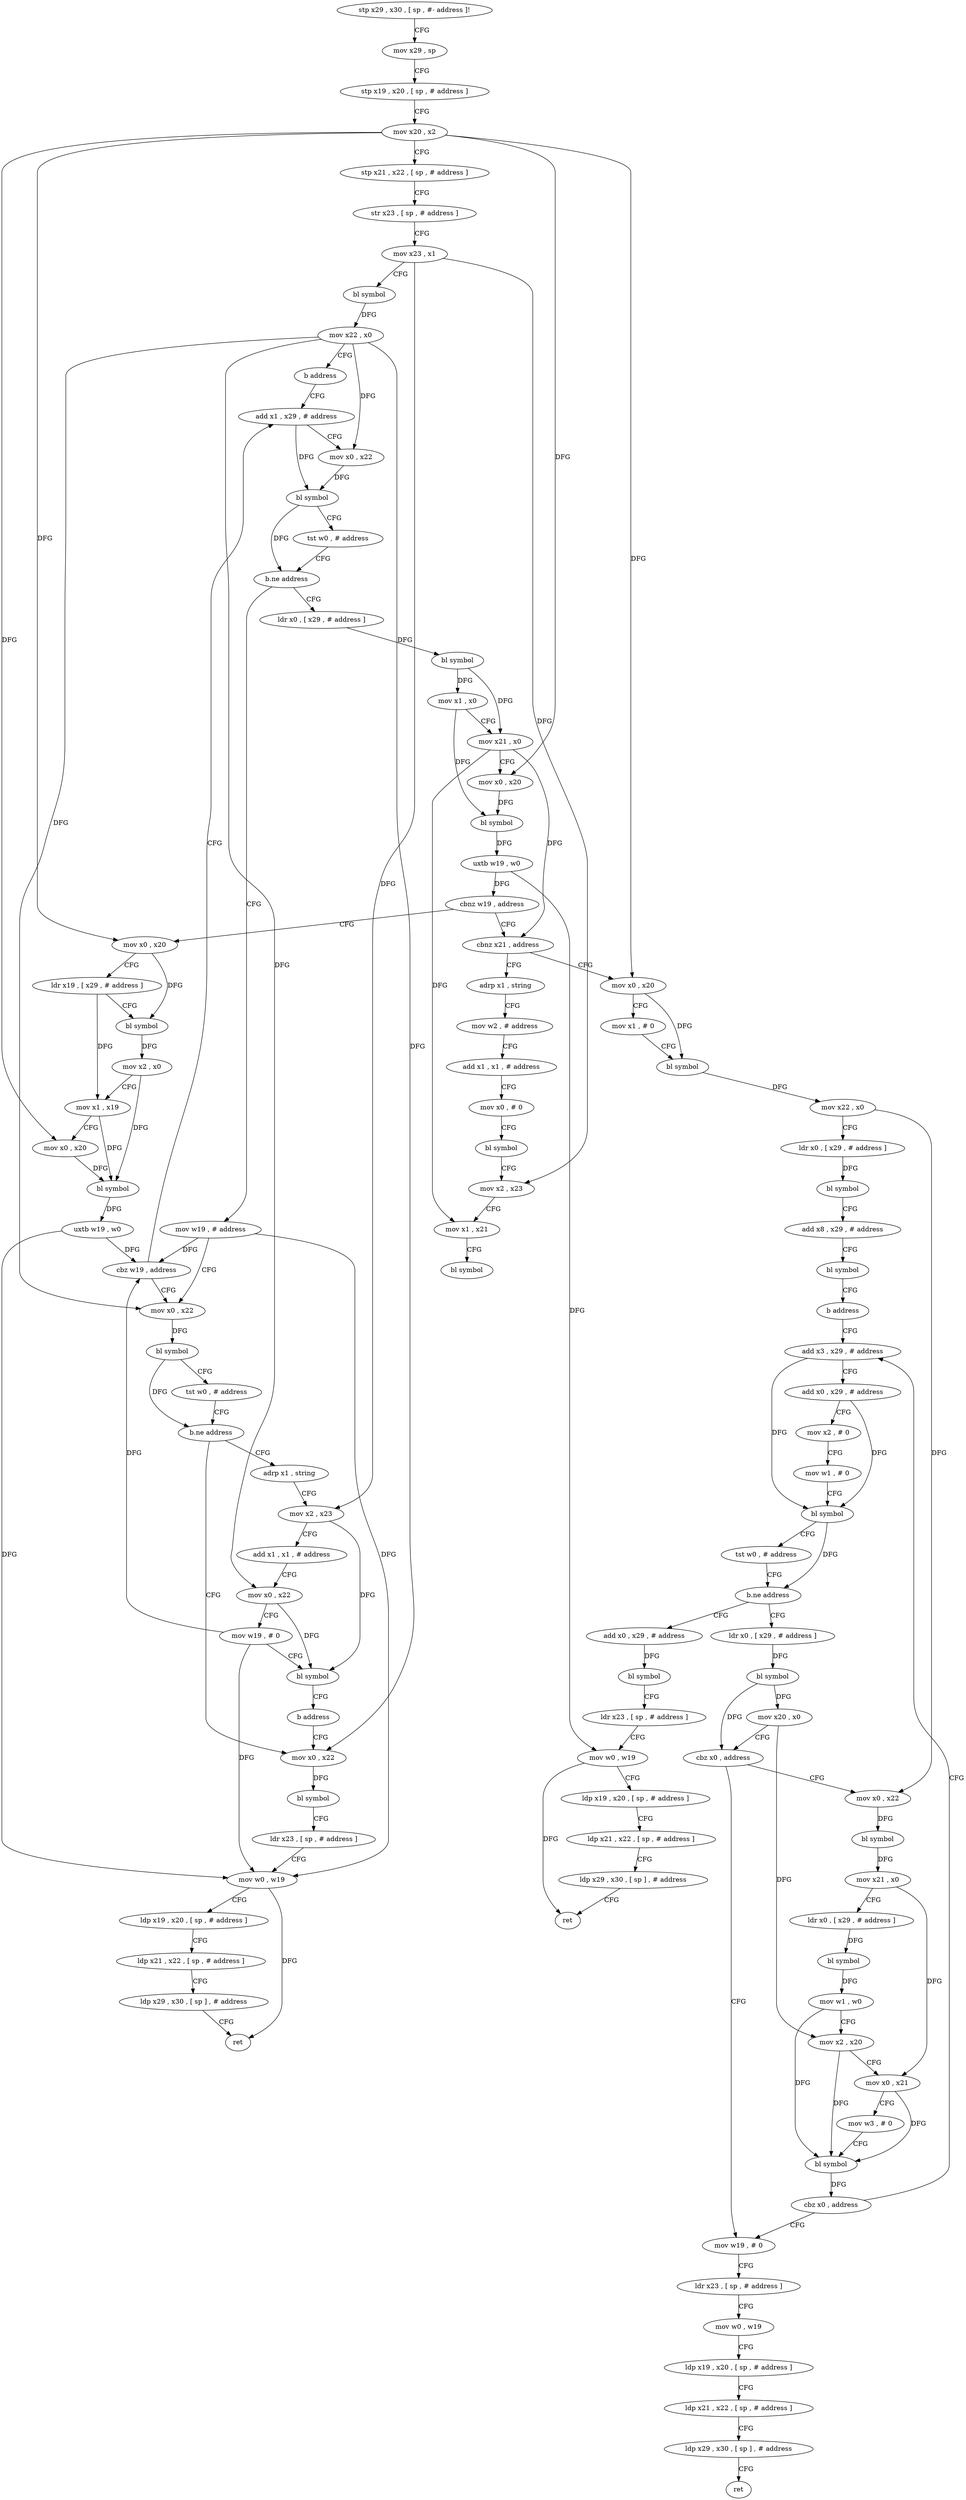 digraph "func" {
"4214880" [label = "stp x29 , x30 , [ sp , #- address ]!" ]
"4214884" [label = "mov x29 , sp" ]
"4214888" [label = "stp x19 , x20 , [ sp , # address ]" ]
"4214892" [label = "mov x20 , x2" ]
"4214896" [label = "stp x21 , x22 , [ sp , # address ]" ]
"4214900" [label = "str x23 , [ sp , # address ]" ]
"4214904" [label = "mov x23 , x1" ]
"4214908" [label = "bl symbol" ]
"4214912" [label = "mov x22 , x0" ]
"4214916" [label = "b address" ]
"4214988" [label = "add x1 , x29 , # address" ]
"4214992" [label = "mov x0 , x22" ]
"4214996" [label = "bl symbol" ]
"4215000" [label = "tst w0 , # address" ]
"4215004" [label = "b.ne address" ]
"4214920" [label = "ldr x0 , [ x29 , # address ]" ]
"4215008" [label = "mov w19 , # address" ]
"4214924" [label = "bl symbol" ]
"4214928" [label = "mov x1 , x0" ]
"4214932" [label = "mov x21 , x0" ]
"4214936" [label = "mov x0 , x20" ]
"4214940" [label = "bl symbol" ]
"4214944" [label = "uxtb w19 , w0" ]
"4214948" [label = "cbnz w19 , address" ]
"4215064" [label = "cbnz x21 , address" ]
"4214952" [label = "mov x0 , x20" ]
"4215012" [label = "mov x0 , x22" ]
"4215284" [label = "adrp x1 , string" ]
"4215068" [label = "mov x0 , x20" ]
"4214956" [label = "ldr x19 , [ x29 , # address ]" ]
"4214960" [label = "bl symbol" ]
"4214964" [label = "mov x2 , x0" ]
"4214968" [label = "mov x1 , x19" ]
"4214972" [label = "mov x0 , x20" ]
"4214976" [label = "bl symbol" ]
"4214980" [label = "uxtb w19 , w0" ]
"4214984" [label = "cbz w19 , address" ]
"4215256" [label = "adrp x1 , string" ]
"4215260" [label = "mov x2 , x23" ]
"4215264" [label = "add x1 , x1 , # address" ]
"4215268" [label = "mov x0 , x22" ]
"4215272" [label = "mov w19 , # 0" ]
"4215276" [label = "bl symbol" ]
"4215280" [label = "b address" ]
"4215028" [label = "mov x0 , x22" ]
"4215032" [label = "bl symbol" ]
"4215036" [label = "ldr x23 , [ sp , # address ]" ]
"4215040" [label = "mov w0 , w19" ]
"4215044" [label = "ldp x19 , x20 , [ sp , # address ]" ]
"4215048" [label = "ldp x21 , x22 , [ sp , # address ]" ]
"4215052" [label = "ldp x29 , x30 , [ sp ] , # address" ]
"4215056" [label = "ret" ]
"4215288" [label = "mov w2 , # address" ]
"4215292" [label = "add x1 , x1 , # address" ]
"4215296" [label = "mov x0 , # 0" ]
"4215300" [label = "bl symbol" ]
"4215304" [label = "mov x2 , x23" ]
"4215308" [label = "mov x1 , x21" ]
"4215312" [label = "bl symbol" ]
"4215072" [label = "mov x1 , # 0" ]
"4215076" [label = "bl symbol" ]
"4215080" [label = "mov x22 , x0" ]
"4215084" [label = "ldr x0 , [ x29 , # address ]" ]
"4215088" [label = "bl symbol" ]
"4215092" [label = "add x8 , x29 , # address" ]
"4215096" [label = "bl symbol" ]
"4215100" [label = "b address" ]
"4215164" [label = "add x3 , x29 , # address" ]
"4215016" [label = "bl symbol" ]
"4215020" [label = "tst w0 , # address" ]
"4215024" [label = "b.ne address" ]
"4215168" [label = "add x0 , x29 , # address" ]
"4215172" [label = "mov x2 , # 0" ]
"4215176" [label = "mov w1 , # 0" ]
"4215180" [label = "bl symbol" ]
"4215184" [label = "tst w0 , # address" ]
"4215188" [label = "b.ne address" ]
"4215104" [label = "ldr x0 , [ x29 , # address ]" ]
"4215192" [label = "add x0 , x29 , # address" ]
"4215108" [label = "bl symbol" ]
"4215112" [label = "mov x20 , x0" ]
"4215116" [label = "cbz x0 , address" ]
"4215224" [label = "mov w19 , # 0" ]
"4215120" [label = "mov x0 , x22" ]
"4215196" [label = "bl symbol" ]
"4215200" [label = "ldr x23 , [ sp , # address ]" ]
"4215204" [label = "mov w0 , w19" ]
"4215208" [label = "ldp x19 , x20 , [ sp , # address ]" ]
"4215212" [label = "ldp x21 , x22 , [ sp , # address ]" ]
"4215216" [label = "ldp x29 , x30 , [ sp ] , # address" ]
"4215220" [label = "ret" ]
"4215228" [label = "ldr x23 , [ sp , # address ]" ]
"4215232" [label = "mov w0 , w19" ]
"4215236" [label = "ldp x19 , x20 , [ sp , # address ]" ]
"4215240" [label = "ldp x21 , x22 , [ sp , # address ]" ]
"4215244" [label = "ldp x29 , x30 , [ sp ] , # address" ]
"4215248" [label = "ret" ]
"4215124" [label = "bl symbol" ]
"4215128" [label = "mov x21 , x0" ]
"4215132" [label = "ldr x0 , [ x29 , # address ]" ]
"4215136" [label = "bl symbol" ]
"4215140" [label = "mov w1 , w0" ]
"4215144" [label = "mov x2 , x20" ]
"4215148" [label = "mov x0 , x21" ]
"4215152" [label = "mov w3 , # 0" ]
"4215156" [label = "bl symbol" ]
"4215160" [label = "cbz x0 , address" ]
"4214880" -> "4214884" [ label = "CFG" ]
"4214884" -> "4214888" [ label = "CFG" ]
"4214888" -> "4214892" [ label = "CFG" ]
"4214892" -> "4214896" [ label = "CFG" ]
"4214892" -> "4214936" [ label = "DFG" ]
"4214892" -> "4214952" [ label = "DFG" ]
"4214892" -> "4214972" [ label = "DFG" ]
"4214892" -> "4215068" [ label = "DFG" ]
"4214896" -> "4214900" [ label = "CFG" ]
"4214900" -> "4214904" [ label = "CFG" ]
"4214904" -> "4214908" [ label = "CFG" ]
"4214904" -> "4215304" [ label = "DFG" ]
"4214904" -> "4215260" [ label = "DFG" ]
"4214908" -> "4214912" [ label = "DFG" ]
"4214912" -> "4214916" [ label = "CFG" ]
"4214912" -> "4214992" [ label = "DFG" ]
"4214912" -> "4215012" [ label = "DFG" ]
"4214912" -> "4215268" [ label = "DFG" ]
"4214912" -> "4215028" [ label = "DFG" ]
"4214916" -> "4214988" [ label = "CFG" ]
"4214988" -> "4214992" [ label = "CFG" ]
"4214988" -> "4214996" [ label = "DFG" ]
"4214992" -> "4214996" [ label = "DFG" ]
"4214996" -> "4215000" [ label = "CFG" ]
"4214996" -> "4215004" [ label = "DFG" ]
"4215000" -> "4215004" [ label = "CFG" ]
"4215004" -> "4214920" [ label = "CFG" ]
"4215004" -> "4215008" [ label = "CFG" ]
"4214920" -> "4214924" [ label = "DFG" ]
"4215008" -> "4215012" [ label = "CFG" ]
"4215008" -> "4214984" [ label = "DFG" ]
"4215008" -> "4215040" [ label = "DFG" ]
"4214924" -> "4214928" [ label = "DFG" ]
"4214924" -> "4214932" [ label = "DFG" ]
"4214928" -> "4214932" [ label = "CFG" ]
"4214928" -> "4214940" [ label = "DFG" ]
"4214932" -> "4214936" [ label = "CFG" ]
"4214932" -> "4215064" [ label = "DFG" ]
"4214932" -> "4215308" [ label = "DFG" ]
"4214936" -> "4214940" [ label = "DFG" ]
"4214940" -> "4214944" [ label = "DFG" ]
"4214944" -> "4214948" [ label = "DFG" ]
"4214944" -> "4215204" [ label = "DFG" ]
"4214948" -> "4215064" [ label = "CFG" ]
"4214948" -> "4214952" [ label = "CFG" ]
"4215064" -> "4215284" [ label = "CFG" ]
"4215064" -> "4215068" [ label = "CFG" ]
"4214952" -> "4214956" [ label = "CFG" ]
"4214952" -> "4214960" [ label = "DFG" ]
"4215012" -> "4215016" [ label = "DFG" ]
"4215284" -> "4215288" [ label = "CFG" ]
"4215068" -> "4215072" [ label = "CFG" ]
"4215068" -> "4215076" [ label = "DFG" ]
"4214956" -> "4214960" [ label = "CFG" ]
"4214956" -> "4214968" [ label = "DFG" ]
"4214960" -> "4214964" [ label = "DFG" ]
"4214964" -> "4214968" [ label = "CFG" ]
"4214964" -> "4214976" [ label = "DFG" ]
"4214968" -> "4214972" [ label = "CFG" ]
"4214968" -> "4214976" [ label = "DFG" ]
"4214972" -> "4214976" [ label = "DFG" ]
"4214976" -> "4214980" [ label = "DFG" ]
"4214980" -> "4214984" [ label = "DFG" ]
"4214980" -> "4215040" [ label = "DFG" ]
"4214984" -> "4215012" [ label = "CFG" ]
"4214984" -> "4214988" [ label = "CFG" ]
"4215256" -> "4215260" [ label = "CFG" ]
"4215260" -> "4215264" [ label = "CFG" ]
"4215260" -> "4215276" [ label = "DFG" ]
"4215264" -> "4215268" [ label = "CFG" ]
"4215268" -> "4215272" [ label = "CFG" ]
"4215268" -> "4215276" [ label = "DFG" ]
"4215272" -> "4215276" [ label = "CFG" ]
"4215272" -> "4214984" [ label = "DFG" ]
"4215272" -> "4215040" [ label = "DFG" ]
"4215276" -> "4215280" [ label = "CFG" ]
"4215280" -> "4215028" [ label = "CFG" ]
"4215028" -> "4215032" [ label = "DFG" ]
"4215032" -> "4215036" [ label = "CFG" ]
"4215036" -> "4215040" [ label = "CFG" ]
"4215040" -> "4215044" [ label = "CFG" ]
"4215040" -> "4215056" [ label = "DFG" ]
"4215044" -> "4215048" [ label = "CFG" ]
"4215048" -> "4215052" [ label = "CFG" ]
"4215052" -> "4215056" [ label = "CFG" ]
"4215288" -> "4215292" [ label = "CFG" ]
"4215292" -> "4215296" [ label = "CFG" ]
"4215296" -> "4215300" [ label = "CFG" ]
"4215300" -> "4215304" [ label = "CFG" ]
"4215304" -> "4215308" [ label = "CFG" ]
"4215308" -> "4215312" [ label = "CFG" ]
"4215072" -> "4215076" [ label = "CFG" ]
"4215076" -> "4215080" [ label = "DFG" ]
"4215080" -> "4215084" [ label = "CFG" ]
"4215080" -> "4215120" [ label = "DFG" ]
"4215084" -> "4215088" [ label = "DFG" ]
"4215088" -> "4215092" [ label = "CFG" ]
"4215092" -> "4215096" [ label = "CFG" ]
"4215096" -> "4215100" [ label = "CFG" ]
"4215100" -> "4215164" [ label = "CFG" ]
"4215164" -> "4215168" [ label = "CFG" ]
"4215164" -> "4215180" [ label = "DFG" ]
"4215016" -> "4215020" [ label = "CFG" ]
"4215016" -> "4215024" [ label = "DFG" ]
"4215020" -> "4215024" [ label = "CFG" ]
"4215024" -> "4215256" [ label = "CFG" ]
"4215024" -> "4215028" [ label = "CFG" ]
"4215168" -> "4215172" [ label = "CFG" ]
"4215168" -> "4215180" [ label = "DFG" ]
"4215172" -> "4215176" [ label = "CFG" ]
"4215176" -> "4215180" [ label = "CFG" ]
"4215180" -> "4215184" [ label = "CFG" ]
"4215180" -> "4215188" [ label = "DFG" ]
"4215184" -> "4215188" [ label = "CFG" ]
"4215188" -> "4215104" [ label = "CFG" ]
"4215188" -> "4215192" [ label = "CFG" ]
"4215104" -> "4215108" [ label = "DFG" ]
"4215192" -> "4215196" [ label = "DFG" ]
"4215108" -> "4215112" [ label = "DFG" ]
"4215108" -> "4215116" [ label = "DFG" ]
"4215112" -> "4215116" [ label = "CFG" ]
"4215112" -> "4215144" [ label = "DFG" ]
"4215116" -> "4215224" [ label = "CFG" ]
"4215116" -> "4215120" [ label = "CFG" ]
"4215224" -> "4215228" [ label = "CFG" ]
"4215120" -> "4215124" [ label = "DFG" ]
"4215196" -> "4215200" [ label = "CFG" ]
"4215200" -> "4215204" [ label = "CFG" ]
"4215204" -> "4215208" [ label = "CFG" ]
"4215204" -> "4215220" [ label = "DFG" ]
"4215208" -> "4215212" [ label = "CFG" ]
"4215212" -> "4215216" [ label = "CFG" ]
"4215216" -> "4215220" [ label = "CFG" ]
"4215228" -> "4215232" [ label = "CFG" ]
"4215232" -> "4215236" [ label = "CFG" ]
"4215236" -> "4215240" [ label = "CFG" ]
"4215240" -> "4215244" [ label = "CFG" ]
"4215244" -> "4215248" [ label = "CFG" ]
"4215124" -> "4215128" [ label = "DFG" ]
"4215128" -> "4215132" [ label = "CFG" ]
"4215128" -> "4215148" [ label = "DFG" ]
"4215132" -> "4215136" [ label = "DFG" ]
"4215136" -> "4215140" [ label = "DFG" ]
"4215140" -> "4215144" [ label = "CFG" ]
"4215140" -> "4215156" [ label = "DFG" ]
"4215144" -> "4215148" [ label = "CFG" ]
"4215144" -> "4215156" [ label = "DFG" ]
"4215148" -> "4215152" [ label = "CFG" ]
"4215148" -> "4215156" [ label = "DFG" ]
"4215152" -> "4215156" [ label = "CFG" ]
"4215156" -> "4215160" [ label = "DFG" ]
"4215160" -> "4215224" [ label = "CFG" ]
"4215160" -> "4215164" [ label = "CFG" ]
}
